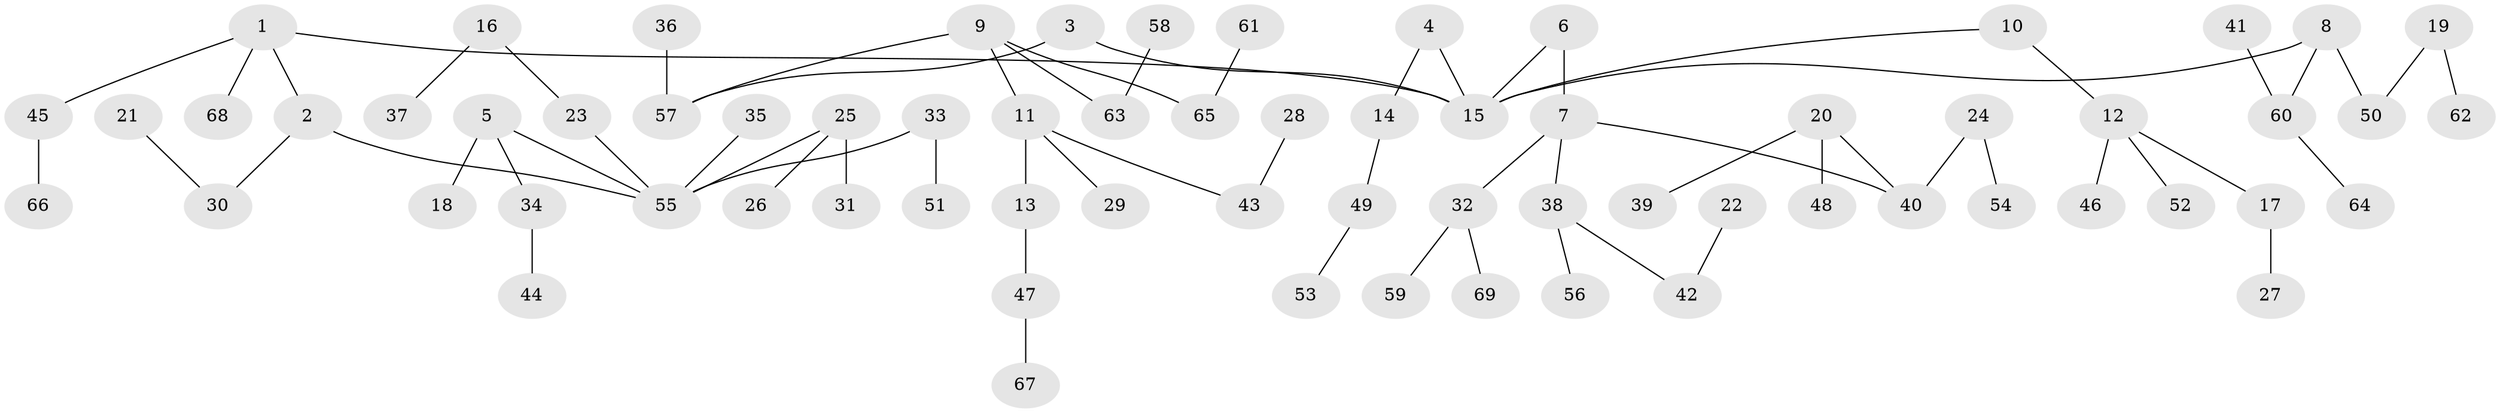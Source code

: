 // original degree distribution, {2: 0.24561403508771928, 4: 0.08771929824561403, 7: 0.017543859649122806, 1: 0.4824561403508772, 3: 0.14912280701754385, 5: 0.017543859649122806}
// Generated by graph-tools (version 1.1) at 2025/37/03/04/25 23:37:21]
// undirected, 69 vertices, 68 edges
graph export_dot {
  node [color=gray90,style=filled];
  1;
  2;
  3;
  4;
  5;
  6;
  7;
  8;
  9;
  10;
  11;
  12;
  13;
  14;
  15;
  16;
  17;
  18;
  19;
  20;
  21;
  22;
  23;
  24;
  25;
  26;
  27;
  28;
  29;
  30;
  31;
  32;
  33;
  34;
  35;
  36;
  37;
  38;
  39;
  40;
  41;
  42;
  43;
  44;
  45;
  46;
  47;
  48;
  49;
  50;
  51;
  52;
  53;
  54;
  55;
  56;
  57;
  58;
  59;
  60;
  61;
  62;
  63;
  64;
  65;
  66;
  67;
  68;
  69;
  1 -- 2 [weight=1.0];
  1 -- 15 [weight=1.0];
  1 -- 45 [weight=1.0];
  1 -- 68 [weight=1.0];
  2 -- 30 [weight=1.0];
  2 -- 55 [weight=1.0];
  3 -- 15 [weight=1.0];
  3 -- 57 [weight=1.0];
  4 -- 14 [weight=1.0];
  4 -- 15 [weight=1.0];
  5 -- 18 [weight=1.0];
  5 -- 34 [weight=1.0];
  5 -- 55 [weight=1.0];
  6 -- 7 [weight=1.0];
  6 -- 15 [weight=1.0];
  7 -- 32 [weight=1.0];
  7 -- 38 [weight=1.0];
  7 -- 40 [weight=1.0];
  8 -- 15 [weight=1.0];
  8 -- 50 [weight=1.0];
  8 -- 60 [weight=1.0];
  9 -- 11 [weight=1.0];
  9 -- 57 [weight=1.0];
  9 -- 63 [weight=1.0];
  9 -- 65 [weight=1.0];
  10 -- 12 [weight=1.0];
  10 -- 15 [weight=1.0];
  11 -- 13 [weight=1.0];
  11 -- 29 [weight=1.0];
  11 -- 43 [weight=1.0];
  12 -- 17 [weight=1.0];
  12 -- 46 [weight=1.0];
  12 -- 52 [weight=1.0];
  13 -- 47 [weight=1.0];
  14 -- 49 [weight=1.0];
  16 -- 23 [weight=1.0];
  16 -- 37 [weight=1.0];
  17 -- 27 [weight=1.0];
  19 -- 50 [weight=1.0];
  19 -- 62 [weight=1.0];
  20 -- 39 [weight=1.0];
  20 -- 40 [weight=1.0];
  20 -- 48 [weight=1.0];
  21 -- 30 [weight=1.0];
  22 -- 42 [weight=1.0];
  23 -- 55 [weight=1.0];
  24 -- 40 [weight=1.0];
  24 -- 54 [weight=1.0];
  25 -- 26 [weight=1.0];
  25 -- 31 [weight=1.0];
  25 -- 55 [weight=1.0];
  28 -- 43 [weight=1.0];
  32 -- 59 [weight=1.0];
  32 -- 69 [weight=1.0];
  33 -- 51 [weight=1.0];
  33 -- 55 [weight=1.0];
  34 -- 44 [weight=1.0];
  35 -- 55 [weight=1.0];
  36 -- 57 [weight=1.0];
  38 -- 42 [weight=1.0];
  38 -- 56 [weight=1.0];
  41 -- 60 [weight=1.0];
  45 -- 66 [weight=1.0];
  47 -- 67 [weight=1.0];
  49 -- 53 [weight=1.0];
  58 -- 63 [weight=1.0];
  60 -- 64 [weight=1.0];
  61 -- 65 [weight=1.0];
}
